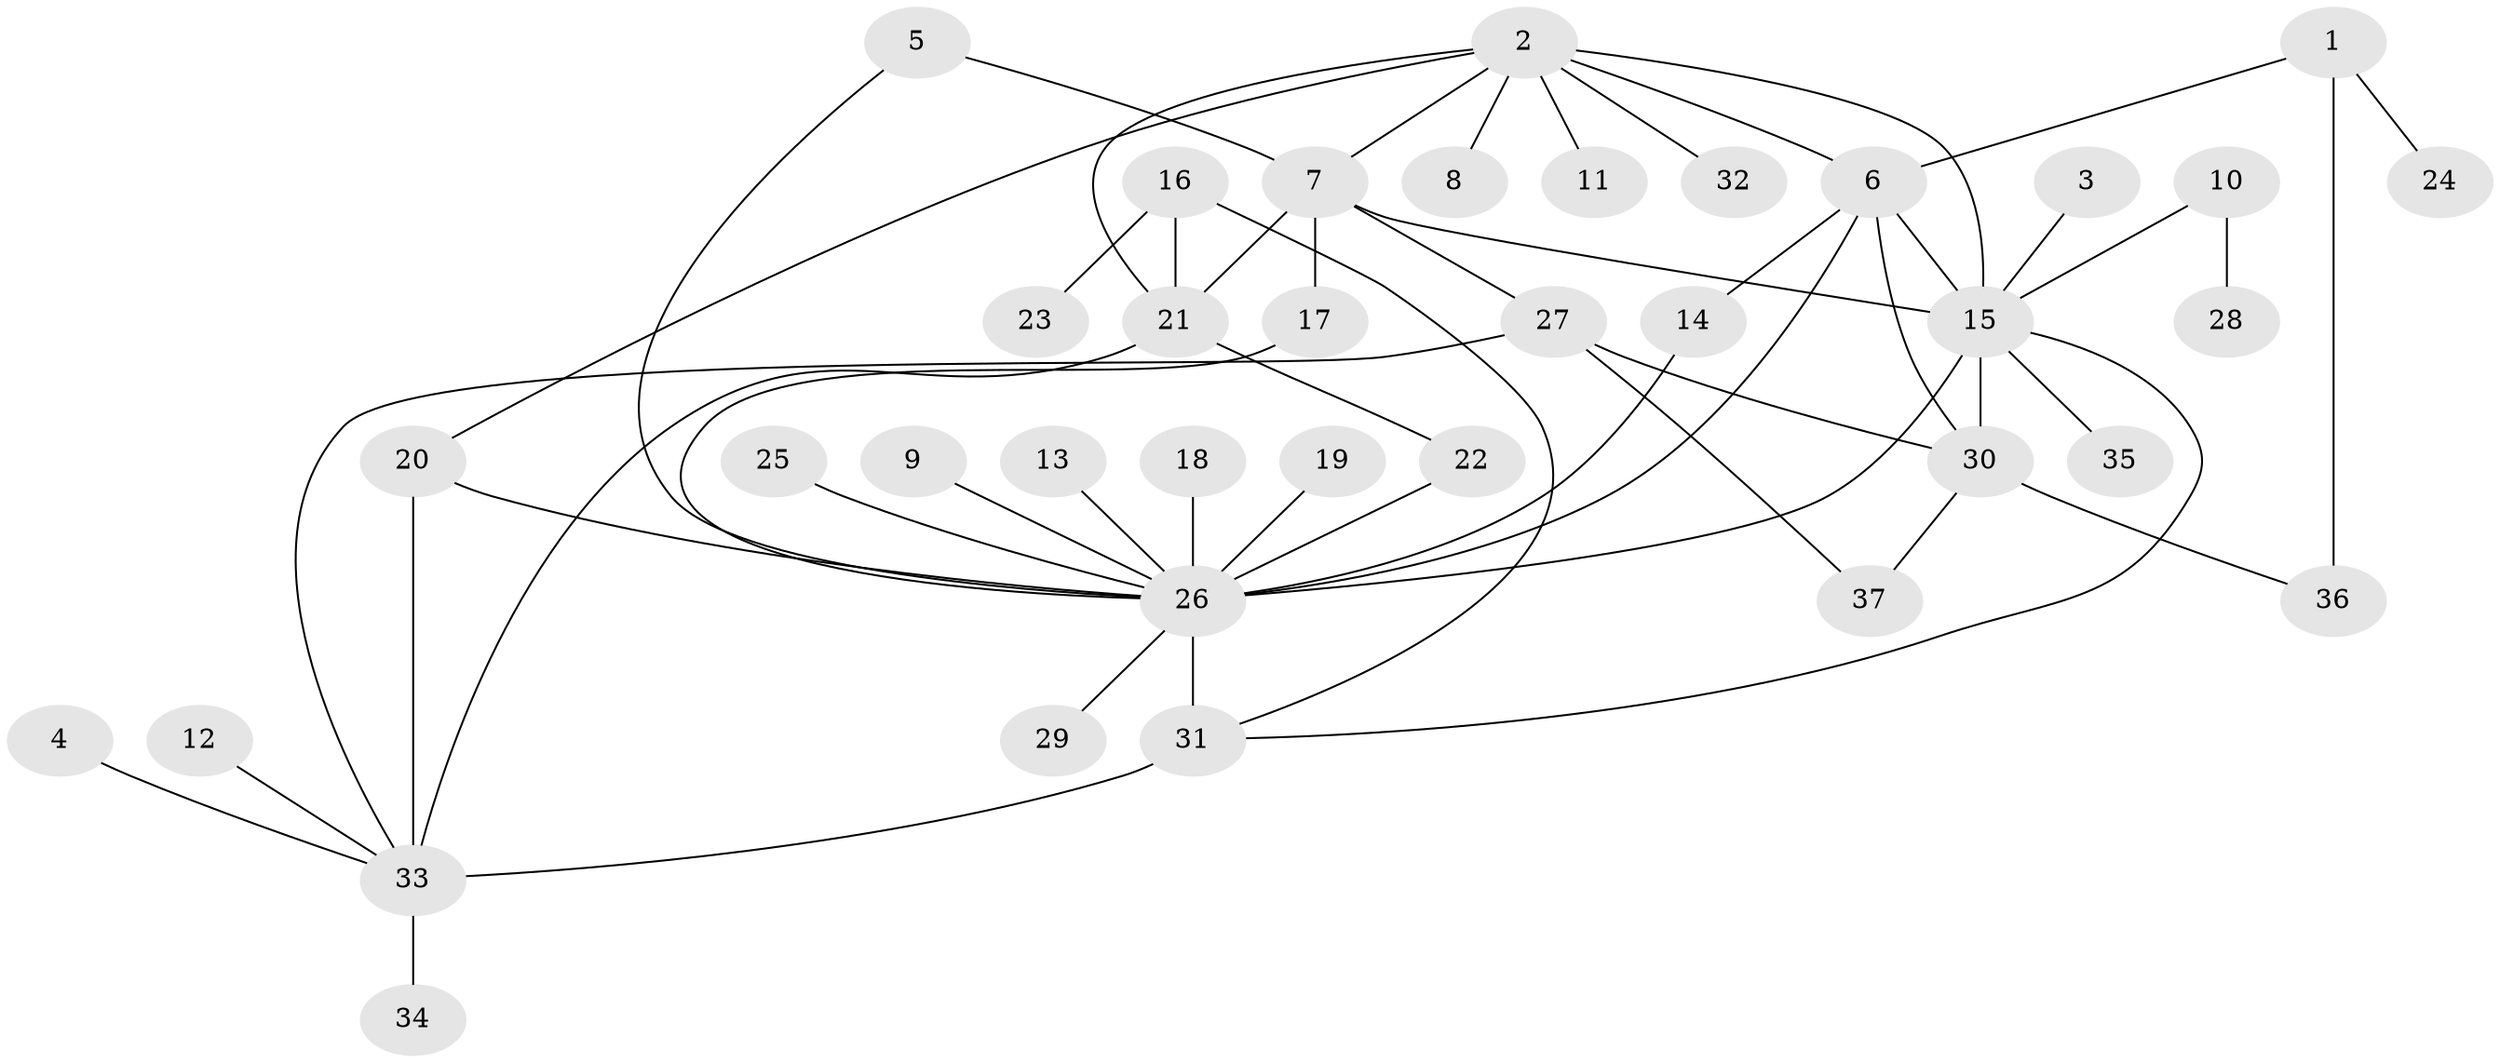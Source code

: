 // original degree distribution, {10: 0.0273972602739726, 8: 0.0273972602739726, 4: 0.0821917808219178, 19: 0.0136986301369863, 2: 0.1917808219178082, 5: 0.0684931506849315, 6: 0.0273972602739726, 12: 0.0136986301369863, 7: 0.0136986301369863, 1: 0.4931506849315068, 3: 0.0410958904109589}
// Generated by graph-tools (version 1.1) at 2025/01/03/09/25 03:01:45]
// undirected, 37 vertices, 54 edges
graph export_dot {
graph [start="1"]
  node [color=gray90,style=filled];
  1;
  2;
  3;
  4;
  5;
  6;
  7;
  8;
  9;
  10;
  11;
  12;
  13;
  14;
  15;
  16;
  17;
  18;
  19;
  20;
  21;
  22;
  23;
  24;
  25;
  26;
  27;
  28;
  29;
  30;
  31;
  32;
  33;
  34;
  35;
  36;
  37;
  1 -- 6 [weight=1.0];
  1 -- 24 [weight=1.0];
  1 -- 36 [weight=2.0];
  2 -- 6 [weight=2.0];
  2 -- 7 [weight=2.0];
  2 -- 8 [weight=1.0];
  2 -- 11 [weight=1.0];
  2 -- 15 [weight=1.0];
  2 -- 20 [weight=1.0];
  2 -- 21 [weight=1.0];
  2 -- 32 [weight=1.0];
  3 -- 15 [weight=1.0];
  4 -- 33 [weight=1.0];
  5 -- 7 [weight=1.0];
  5 -- 26 [weight=1.0];
  6 -- 14 [weight=2.0];
  6 -- 15 [weight=1.0];
  6 -- 26 [weight=1.0];
  6 -- 30 [weight=1.0];
  7 -- 15 [weight=3.0];
  7 -- 17 [weight=1.0];
  7 -- 21 [weight=1.0];
  7 -- 27 [weight=2.0];
  9 -- 26 [weight=1.0];
  10 -- 15 [weight=1.0];
  10 -- 28 [weight=1.0];
  12 -- 33 [weight=1.0];
  13 -- 26 [weight=1.0];
  14 -- 26 [weight=1.0];
  15 -- 26 [weight=2.0];
  15 -- 30 [weight=2.0];
  15 -- 31 [weight=1.0];
  15 -- 35 [weight=1.0];
  16 -- 21 [weight=1.0];
  16 -- 23 [weight=1.0];
  16 -- 31 [weight=1.0];
  17 -- 26 [weight=1.0];
  18 -- 26 [weight=1.0];
  19 -- 26 [weight=1.0];
  20 -- 26 [weight=1.0];
  20 -- 33 [weight=1.0];
  21 -- 22 [weight=1.0];
  21 -- 33 [weight=1.0];
  22 -- 26 [weight=1.0];
  25 -- 26 [weight=1.0];
  26 -- 29 [weight=1.0];
  26 -- 31 [weight=2.0];
  27 -- 30 [weight=1.0];
  27 -- 33 [weight=1.0];
  27 -- 37 [weight=1.0];
  30 -- 36 [weight=1.0];
  30 -- 37 [weight=1.0];
  31 -- 33 [weight=2.0];
  33 -- 34 [weight=1.0];
}
